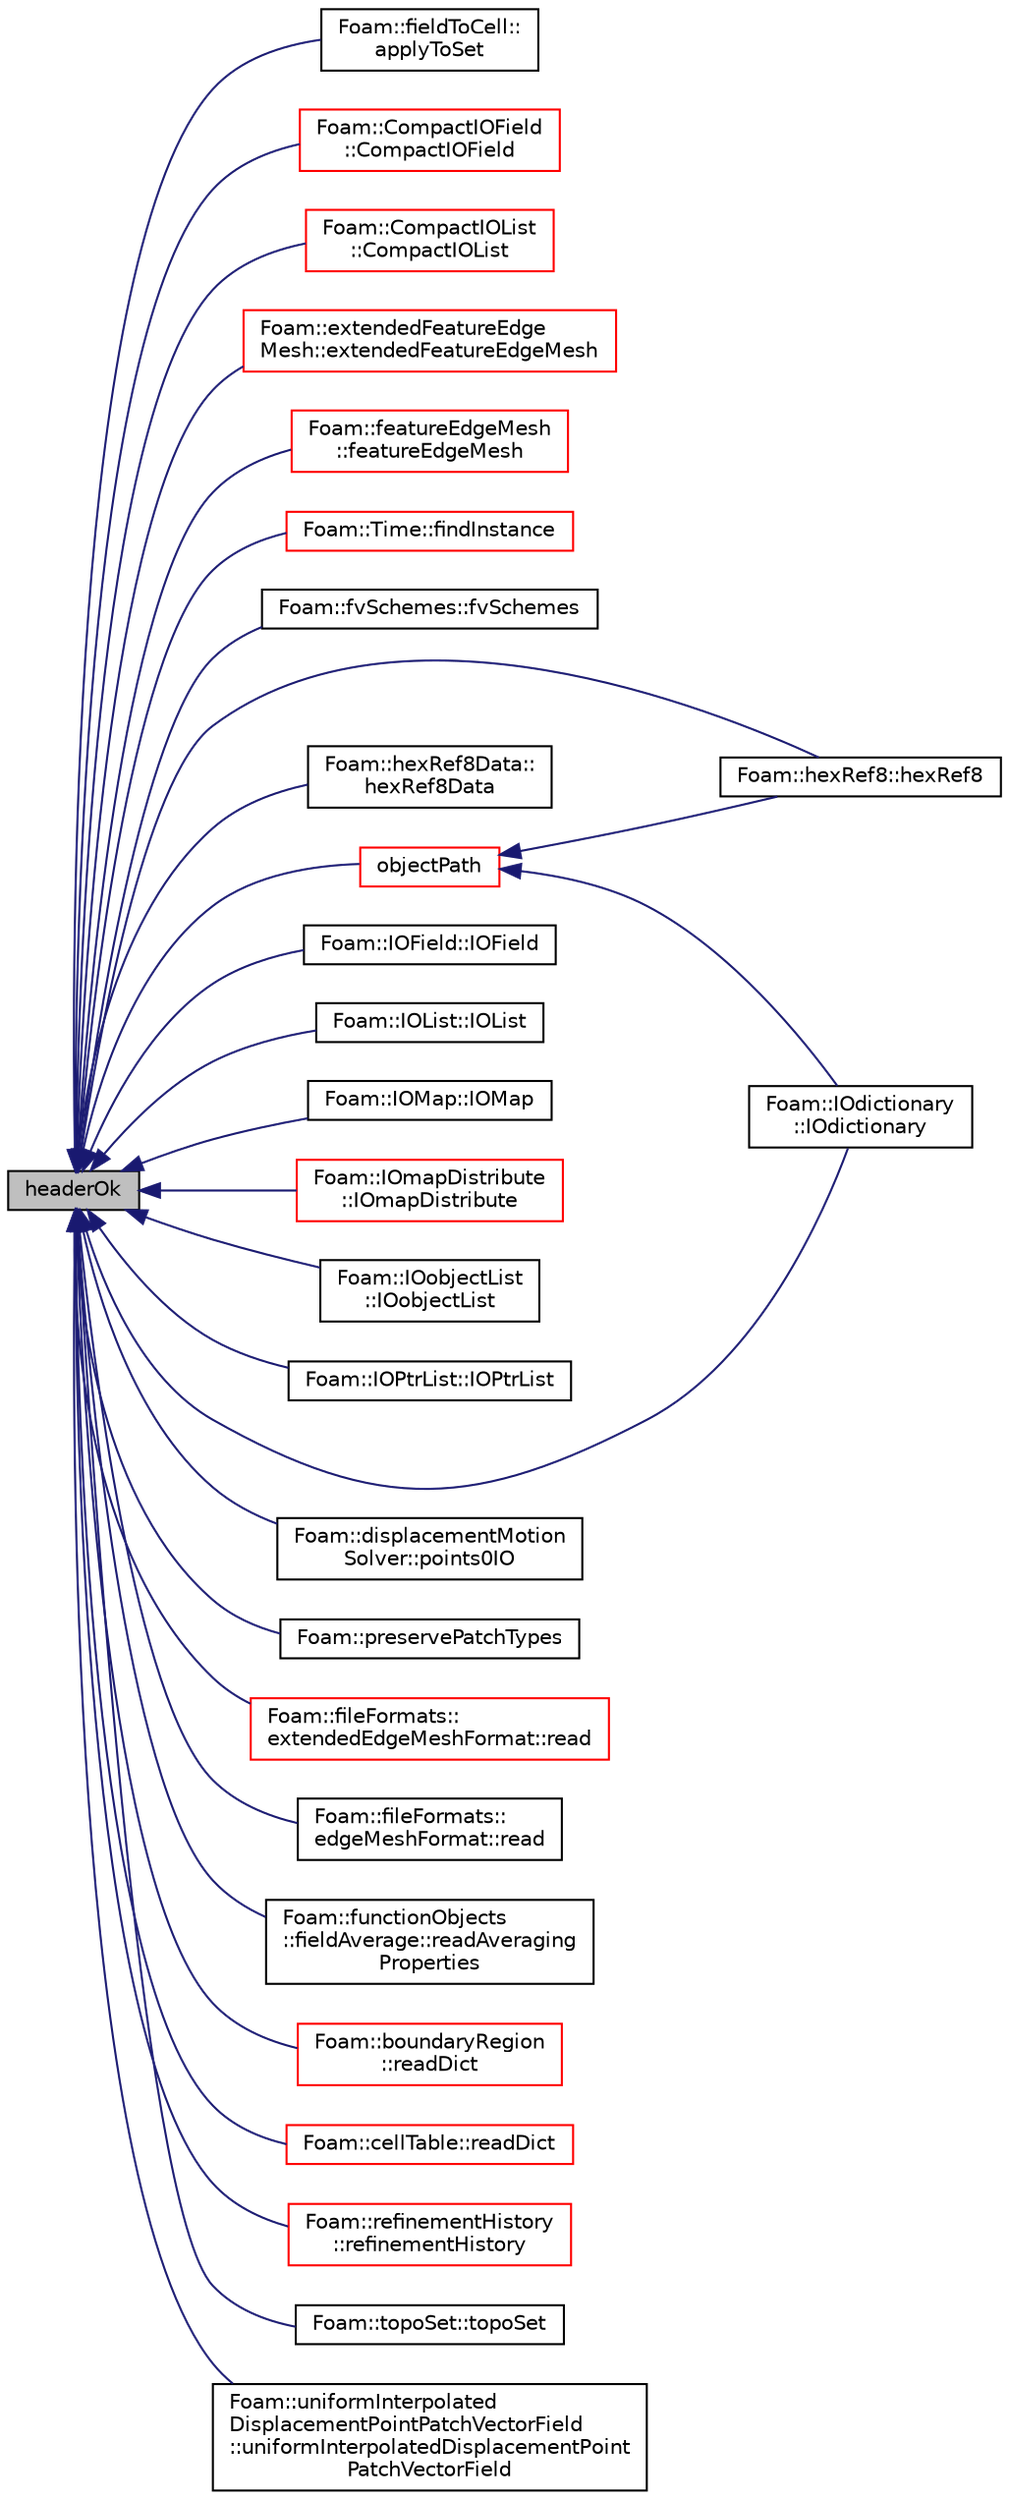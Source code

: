 digraph "headerOk"
{
  bgcolor="transparent";
  edge [fontname="Helvetica",fontsize="10",labelfontname="Helvetica",labelfontsize="10"];
  node [fontname="Helvetica",fontsize="10",shape=record];
  rankdir="LR";
  Node1 [label="headerOk",height=0.2,width=0.4,color="black", fillcolor="grey75", style="filled", fontcolor="black"];
  Node1 -> Node2 [dir="back",color="midnightblue",fontsize="10",style="solid",fontname="Helvetica"];
  Node2 [label="Foam::fieldToCell::\lapplyToSet",height=0.2,width=0.4,color="black",URL="$a00776.html#a9209c8f0dadc97abefaea99f168a85ae"];
  Node1 -> Node3 [dir="back",color="midnightblue",fontsize="10",style="solid",fontname="Helvetica"];
  Node3 [label="Foam::CompactIOField\l::CompactIOField",height=0.2,width=0.4,color="red",URL="$a00316.html#ac9b455708292068ed366a602554465c0",tooltip="Construct from IOobject. "];
  Node1 -> Node4 [dir="back",color="midnightblue",fontsize="10",style="solid",fontname="Helvetica"];
  Node4 [label="Foam::CompactIOList\l::CompactIOList",height=0.2,width=0.4,color="red",URL="$a00317.html#ab3a434fd5f4f316ffb1afa6706ee72ba",tooltip="Construct from IOobject. "];
  Node1 -> Node5 [dir="back",color="midnightblue",fontsize="10",style="solid",fontname="Helvetica"];
  Node5 [label="Foam::extendedFeatureEdge\lMesh::extendedFeatureEdgeMesh",height=0.2,width=0.4,color="red",URL="$a00706.html#a6adc759f54c663e50dd82d3820540d57",tooltip="Construct (read) given an IOobject. "];
  Node1 -> Node6 [dir="back",color="midnightblue",fontsize="10",style="solid",fontname="Helvetica"];
  Node6 [label="Foam::featureEdgeMesh\l::featureEdgeMesh",height=0.2,width=0.4,color="red",URL="$a00754.html#a7a53d15d141d0e33f9a731001cef160d",tooltip="Construct (read) given an IOobject. "];
  Node1 -> Node7 [dir="back",color="midnightblue",fontsize="10",style="solid",fontname="Helvetica"];
  Node7 [label="Foam::Time::findInstance",height=0.2,width=0.4,color="red",URL="$a02693.html#af4cda0e90561a5927c53e5cdb088c419",tooltip="Return the location of \"dir\" containing the file \"name\". "];
  Node1 -> Node8 [dir="back",color="midnightblue",fontsize="10",style="solid",fontname="Helvetica"];
  Node8 [label="Foam::fvSchemes::fvSchemes",height=0.2,width=0.4,color="black",URL="$a00900.html#ac2b2b1dada02424dea33da1c7fc8eac0",tooltip="Construct for objectRegistry. "];
  Node1 -> Node9 [dir="back",color="midnightblue",fontsize="10",style="solid",fontname="Helvetica"];
  Node9 [label="Foam::hexRef8::hexRef8",height=0.2,width=0.4,color="black",URL="$a01019.html#a38c122950a32c54a78c49acb2637ac88",tooltip="Construct from mesh, read_if_present refinement data. "];
  Node1 -> Node10 [dir="back",color="midnightblue",fontsize="10",style="solid",fontname="Helvetica"];
  Node10 [label="Foam::hexRef8Data::\lhexRef8Data",height=0.2,width=0.4,color="black",URL="$a01020.html#ac32b5bcea1e318dd9670b60fc8ae976b",tooltip="Construct read. Has special provision for only some processors. "];
  Node1 -> Node11 [dir="back",color="midnightblue",fontsize="10",style="solid",fontname="Helvetica"];
  Node11 [label="Foam::IOdictionary\l::IOdictionary",height=0.2,width=0.4,color="black",URL="$a01188.html#a668d1ac4fd646613b3a8063bd830a724",tooltip="Construct given an IOobject. "];
  Node1 -> Node12 [dir="back",color="midnightblue",fontsize="10",style="solid",fontname="Helvetica"];
  Node12 [label="Foam::IOField::IOField",height=0.2,width=0.4,color="black",URL="$a01190.html#a49ba8c67aedb019c0fa96b8c0633791c",tooltip="Construct from IOobject. "];
  Node1 -> Node13 [dir="back",color="midnightblue",fontsize="10",style="solid",fontname="Helvetica"];
  Node13 [label="Foam::IOList::IOList",height=0.2,width=0.4,color="black",URL="$a01191.html#ae0055440fdb57f504778d8b2eee1ac58",tooltip="Construct from IOobject. "];
  Node1 -> Node14 [dir="back",color="midnightblue",fontsize="10",style="solid",fontname="Helvetica"];
  Node14 [label="Foam::IOMap::IOMap",height=0.2,width=0.4,color="black",URL="$a01192.html#aaaa1e58f434ce991d31b01f241208125",tooltip="Construct from IOobject. "];
  Node1 -> Node15 [dir="back",color="midnightblue",fontsize="10",style="solid",fontname="Helvetica"];
  Node15 [label="Foam::IOmapDistribute\l::IOmapDistribute",height=0.2,width=0.4,color="red",URL="$a01193.html#a99b889be4f9055fe99205ab9f40c70e9",tooltip="Construct given an IOobject. "];
  Node1 -> Node16 [dir="back",color="midnightblue",fontsize="10",style="solid",fontname="Helvetica"];
  Node16 [label="Foam::IOobjectList\l::IOobjectList",height=0.2,width=0.4,color="black",URL="$a01196.html#a9e5e36f54eecc37a77220eed1239524b",tooltip="Construct from objectRegistry and instance path. "];
  Node1 -> Node17 [dir="back",color="midnightblue",fontsize="10",style="solid",fontname="Helvetica"];
  Node17 [label="Foam::IOPtrList::IOPtrList",height=0.2,width=0.4,color="black",URL="$a01200.html#aa847f8ad3fd52249aaa4e517f2cd12c6",tooltip="Construct from IOobject using given Istream constructor class. "];
  Node1 -> Node18 [dir="back",color="midnightblue",fontsize="10",style="solid",fontname="Helvetica"];
  Node18 [label="objectPath",height=0.2,width=0.4,color="red",URL="$a01195.html#ae9ba7dea4e76406505be53e67a8b91f4",tooltip="Return complete path + object name. "];
  Node18 -> Node9 [dir="back",color="midnightblue",fontsize="10",style="solid",fontname="Helvetica"];
  Node18 -> Node11 [dir="back",color="midnightblue",fontsize="10",style="solid",fontname="Helvetica"];
  Node1 -> Node19 [dir="back",color="midnightblue",fontsize="10",style="solid",fontname="Helvetica"];
  Node19 [label="Foam::displacementMotion\lSolver::points0IO",height=0.2,width=0.4,color="black",URL="$a00555.html#a52528a88aba30547c33c5ed90b319293",tooltip="Return IO object for points0. "];
  Node1 -> Node20 [dir="back",color="midnightblue",fontsize="10",style="solid",fontname="Helvetica"];
  Node20 [label="Foam::preservePatchTypes",height=0.2,width=0.4,color="black",URL="$a10887.html#aa5ba4f565a185dfa03afee2986b82183",tooltip="Preserve patch types. "];
  Node1 -> Node21 [dir="back",color="midnightblue",fontsize="10",style="solid",fontname="Helvetica"];
  Node21 [label="Foam::fileFormats::\lextendedEdgeMeshFormat::read",height=0.2,width=0.4,color="red",URL="$a00704.html#a464ebd67acbdff0014d4dae69e3ec4be",tooltip="Read from file. "];
  Node1 -> Node22 [dir="back",color="midnightblue",fontsize="10",style="solid",fontname="Helvetica"];
  Node22 [label="Foam::fileFormats::\ledgeMeshFormat::read",height=0.2,width=0.4,color="black",URL="$a00622.html#a464ebd67acbdff0014d4dae69e3ec4be",tooltip="Read from file. "];
  Node1 -> Node23 [dir="back",color="midnightblue",fontsize="10",style="solid",fontname="Helvetica"];
  Node23 [label="Foam::functionObjects\l::fieldAverage::readAveraging\lProperties",height=0.2,width=0.4,color="black",URL="$a00760.html#acdc49190984d3223cc808b5a80986fac",tooltip="Read averaging properties - steps and time. "];
  Node1 -> Node24 [dir="back",color="midnightblue",fontsize="10",style="solid",fontname="Helvetica"];
  Node24 [label="Foam::boundaryRegion\l::readDict",height=0.2,width=0.4,color="red",URL="$a00148.html#ac54ace7467d79653dee278077fb187b6",tooltip="Read constant/boundaryRegion. "];
  Node1 -> Node25 [dir="back",color="midnightblue",fontsize="10",style="solid",fontname="Helvetica"];
  Node25 [label="Foam::cellTable::readDict",height=0.2,width=0.4,color="red",URL="$a00229.html#a57e56444a03a71b0673d869fbbf5bcc7",tooltip="Read constant/cellTable. "];
  Node1 -> Node26 [dir="back",color="midnightblue",fontsize="10",style="solid",fontname="Helvetica"];
  Node26 [label="Foam::refinementHistory\l::refinementHistory",height=0.2,width=0.4,color="red",URL="$a02165.html#abdde36146e178ec3c82147ab8e08b54f",tooltip="Construct (read) given an IOobject. If global number of visible. "];
  Node1 -> Node27 [dir="back",color="midnightblue",fontsize="10",style="solid",fontname="Helvetica"];
  Node27 [label="Foam::topoSet::topoSet",height=0.2,width=0.4,color="black",URL="$a02725.html#a7f2725dedd181d160c28699ed51ac090",tooltip="Construct from IOobject as explicitly passed type. "];
  Node1 -> Node28 [dir="back",color="midnightblue",fontsize="10",style="solid",fontname="Helvetica"];
  Node28 [label="Foam::uniformInterpolated\lDisplacementPointPatchVectorField\l::uniformInterpolatedDisplacementPoint\lPatchVectorField",height=0.2,width=0.4,color="black",URL="$a02859.html#a357a1bb9b7d4efe3512c84fa6f1afd46",tooltip="Construct from patch, internal field and dictionary. "];
}

